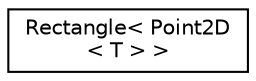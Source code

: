 digraph "Graphical Class Hierarchy"
{
  edge [fontname="Helvetica",fontsize="10",labelfontname="Helvetica",labelfontsize="10"];
  node [fontname="Helvetica",fontsize="10",shape=record];
  rankdir="LR";
  Node0 [label="Rectangle\< Point2D\l\< T \> \>",height=0.2,width=0.4,color="black", fillcolor="white", style="filled",URL="$classRectangle.html"];
}
